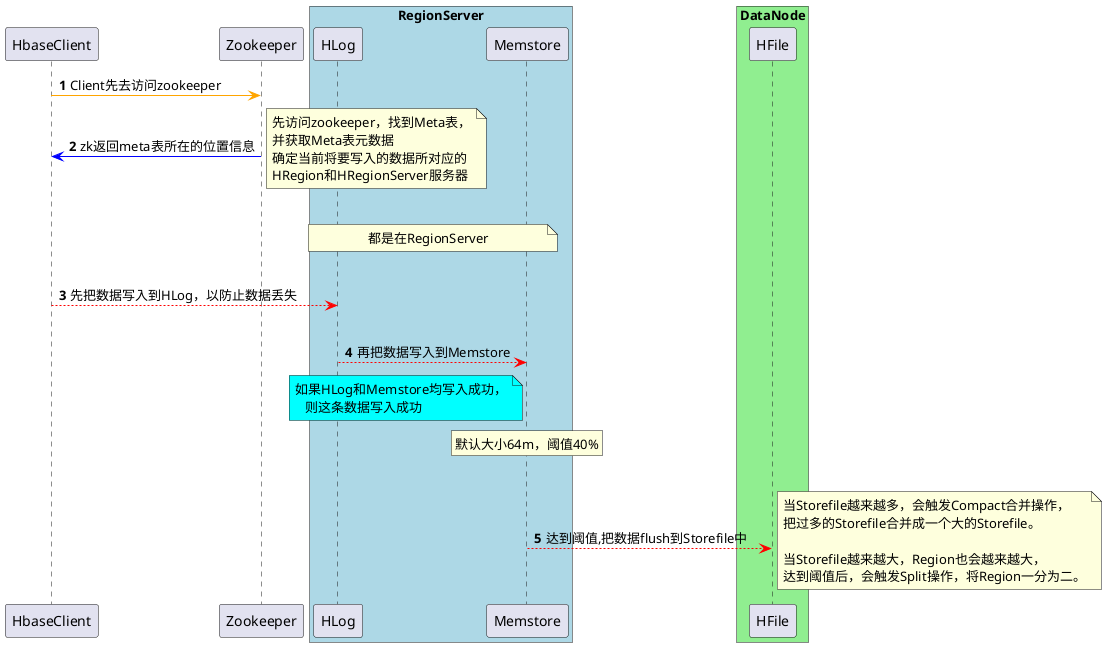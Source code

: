 @startuml
autonumber
HbaseClient -[#orange]> Zookeeper: Client先去访问zookeeper
Zookeeper -[#0000FF]> HbaseClient: zk返回meta表所在的位置信息
note right
    先访问zookeeper，找到Meta表，
    并获取Meta表元数据
    确定当前将要写入的数据所对应的
    HRegion和HRegionServer服务器
end note
|||

box "RegionServer" #LightBlue
	participant HLog
	participant Memstore
end box
note over HLog, Memstore
	都是在RegionServer
end note
|||
HbaseClient --[#red]> HLog:先把数据写入到HLog，以防止数据丢失
|||
HLog --[#red]> Memstore:再把数据写入到Memstore
note left of Memstore #aqua
	如果HLog和Memstore均写入成功，
    则这条数据写入成功
end note
rnote over Memstore
       默认大小64m，阈值40%
end rnote
|||
box "DataNode" #LightGreen
	participant HFile
end box
Memstore  --[#red]> HFile:达到阈值,把数据flush到Storefile中
note right
    当Storefile越来越多，会触发Compact合并操作，
    把过多的Storefile合并成一个大的Storefile。

    当Storefile越来越大，Region也会越来越大，
    达到阈值后，会触发Split操作，将Region一分为二。
end note
@enduml